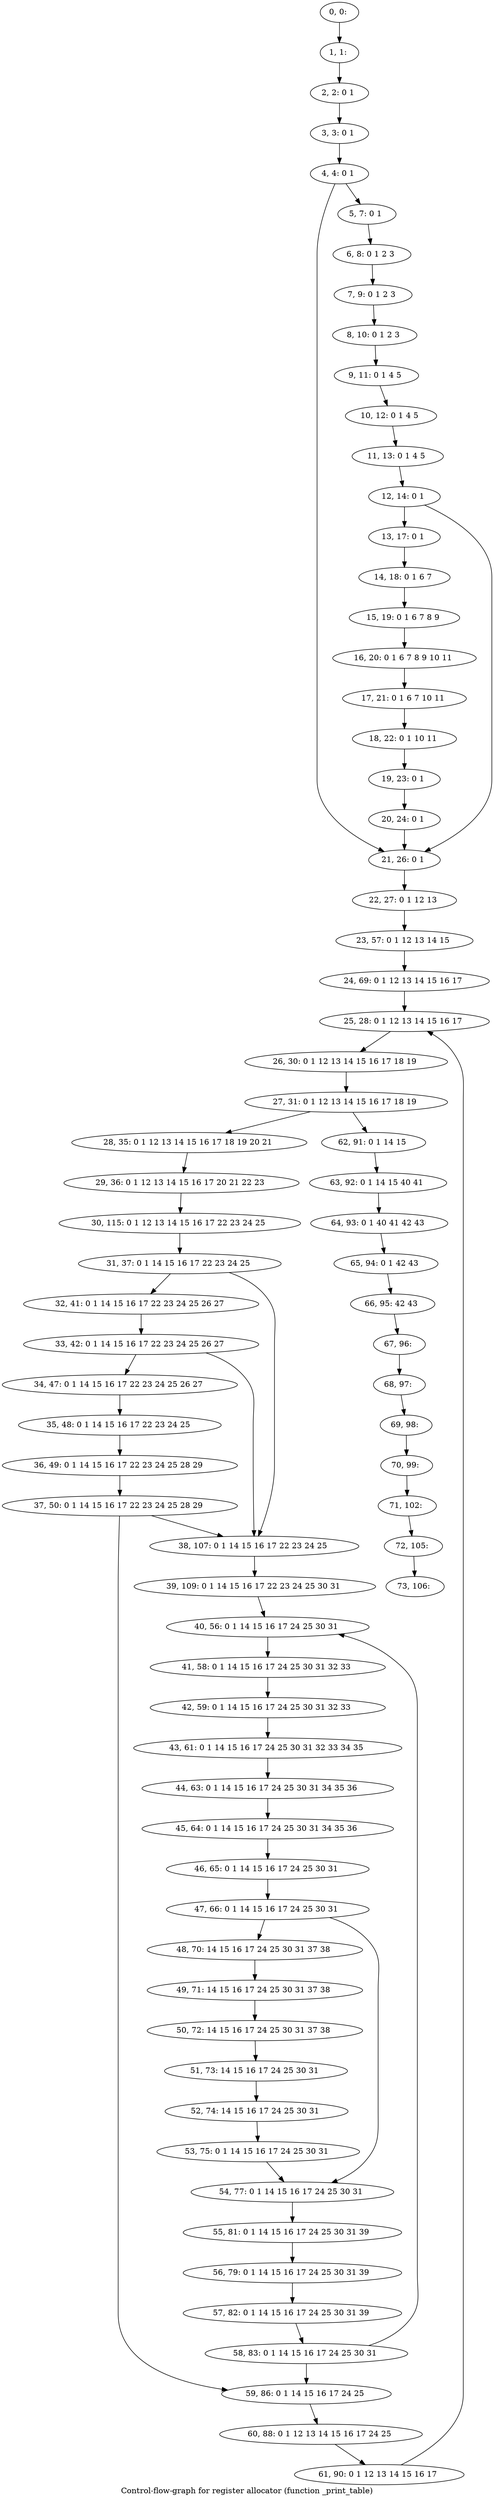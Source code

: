 digraph G {
graph [label="Control-flow-graph for register allocator (function _print_table)"]
0[label="0, 0: "];
1[label="1, 1: "];
2[label="2, 2: 0 1 "];
3[label="3, 3: 0 1 "];
4[label="4, 4: 0 1 "];
5[label="5, 7: 0 1 "];
6[label="6, 8: 0 1 2 3 "];
7[label="7, 9: 0 1 2 3 "];
8[label="8, 10: 0 1 2 3 "];
9[label="9, 11: 0 1 4 5 "];
10[label="10, 12: 0 1 4 5 "];
11[label="11, 13: 0 1 4 5 "];
12[label="12, 14: 0 1 "];
13[label="13, 17: 0 1 "];
14[label="14, 18: 0 1 6 7 "];
15[label="15, 19: 0 1 6 7 8 9 "];
16[label="16, 20: 0 1 6 7 8 9 10 11 "];
17[label="17, 21: 0 1 6 7 10 11 "];
18[label="18, 22: 0 1 10 11 "];
19[label="19, 23: 0 1 "];
20[label="20, 24: 0 1 "];
21[label="21, 26: 0 1 "];
22[label="22, 27: 0 1 12 13 "];
23[label="23, 57: 0 1 12 13 14 15 "];
24[label="24, 69: 0 1 12 13 14 15 16 17 "];
25[label="25, 28: 0 1 12 13 14 15 16 17 "];
26[label="26, 30: 0 1 12 13 14 15 16 17 18 19 "];
27[label="27, 31: 0 1 12 13 14 15 16 17 18 19 "];
28[label="28, 35: 0 1 12 13 14 15 16 17 18 19 20 21 "];
29[label="29, 36: 0 1 12 13 14 15 16 17 20 21 22 23 "];
30[label="30, 115: 0 1 12 13 14 15 16 17 22 23 24 25 "];
31[label="31, 37: 0 1 14 15 16 17 22 23 24 25 "];
32[label="32, 41: 0 1 14 15 16 17 22 23 24 25 26 27 "];
33[label="33, 42: 0 1 14 15 16 17 22 23 24 25 26 27 "];
34[label="34, 47: 0 1 14 15 16 17 22 23 24 25 26 27 "];
35[label="35, 48: 0 1 14 15 16 17 22 23 24 25 "];
36[label="36, 49: 0 1 14 15 16 17 22 23 24 25 28 29 "];
37[label="37, 50: 0 1 14 15 16 17 22 23 24 25 28 29 "];
38[label="38, 107: 0 1 14 15 16 17 22 23 24 25 "];
39[label="39, 109: 0 1 14 15 16 17 22 23 24 25 30 31 "];
40[label="40, 56: 0 1 14 15 16 17 24 25 30 31 "];
41[label="41, 58: 0 1 14 15 16 17 24 25 30 31 32 33 "];
42[label="42, 59: 0 1 14 15 16 17 24 25 30 31 32 33 "];
43[label="43, 61: 0 1 14 15 16 17 24 25 30 31 32 33 34 35 "];
44[label="44, 63: 0 1 14 15 16 17 24 25 30 31 34 35 36 "];
45[label="45, 64: 0 1 14 15 16 17 24 25 30 31 34 35 36 "];
46[label="46, 65: 0 1 14 15 16 17 24 25 30 31 "];
47[label="47, 66: 0 1 14 15 16 17 24 25 30 31 "];
48[label="48, 70: 14 15 16 17 24 25 30 31 37 38 "];
49[label="49, 71: 14 15 16 17 24 25 30 31 37 38 "];
50[label="50, 72: 14 15 16 17 24 25 30 31 37 38 "];
51[label="51, 73: 14 15 16 17 24 25 30 31 "];
52[label="52, 74: 14 15 16 17 24 25 30 31 "];
53[label="53, 75: 0 1 14 15 16 17 24 25 30 31 "];
54[label="54, 77: 0 1 14 15 16 17 24 25 30 31 "];
55[label="55, 81: 0 1 14 15 16 17 24 25 30 31 39 "];
56[label="56, 79: 0 1 14 15 16 17 24 25 30 31 39 "];
57[label="57, 82: 0 1 14 15 16 17 24 25 30 31 39 "];
58[label="58, 83: 0 1 14 15 16 17 24 25 30 31 "];
59[label="59, 86: 0 1 14 15 16 17 24 25 "];
60[label="60, 88: 0 1 12 13 14 15 16 17 24 25 "];
61[label="61, 90: 0 1 12 13 14 15 16 17 "];
62[label="62, 91: 0 1 14 15 "];
63[label="63, 92: 0 1 14 15 40 41 "];
64[label="64, 93: 0 1 40 41 42 43 "];
65[label="65, 94: 0 1 42 43 "];
66[label="66, 95: 42 43 "];
67[label="67, 96: "];
68[label="68, 97: "];
69[label="69, 98: "];
70[label="70, 99: "];
71[label="71, 102: "];
72[label="72, 105: "];
73[label="73, 106: "];
0->1 ;
1->2 ;
2->3 ;
3->4 ;
4->5 ;
4->21 ;
5->6 ;
6->7 ;
7->8 ;
8->9 ;
9->10 ;
10->11 ;
11->12 ;
12->13 ;
12->21 ;
13->14 ;
14->15 ;
15->16 ;
16->17 ;
17->18 ;
18->19 ;
19->20 ;
20->21 ;
21->22 ;
22->23 ;
23->24 ;
24->25 ;
25->26 ;
26->27 ;
27->28 ;
27->62 ;
28->29 ;
29->30 ;
30->31 ;
31->32 ;
31->38 ;
32->33 ;
33->34 ;
33->38 ;
34->35 ;
35->36 ;
36->37 ;
37->38 ;
37->59 ;
38->39 ;
39->40 ;
40->41 ;
41->42 ;
42->43 ;
43->44 ;
44->45 ;
45->46 ;
46->47 ;
47->48 ;
47->54 ;
48->49 ;
49->50 ;
50->51 ;
51->52 ;
52->53 ;
53->54 ;
54->55 ;
55->56 ;
56->57 ;
57->58 ;
58->59 ;
58->40 ;
59->60 ;
60->61 ;
61->25 ;
62->63 ;
63->64 ;
64->65 ;
65->66 ;
66->67 ;
67->68 ;
68->69 ;
69->70 ;
70->71 ;
71->72 ;
72->73 ;
}

